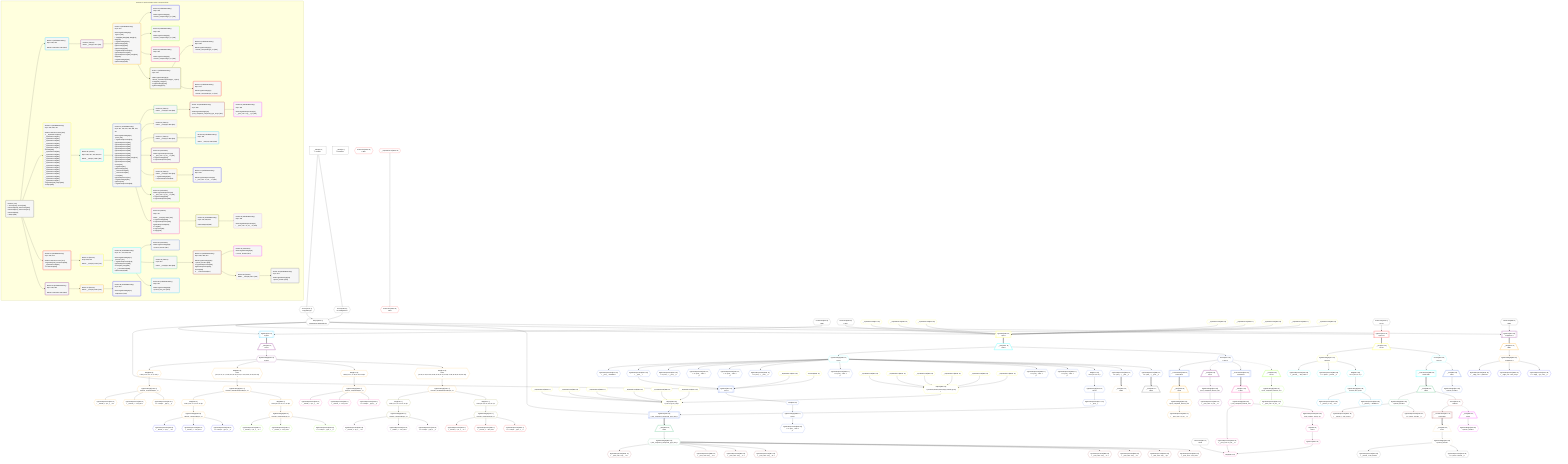 %%{init: {'themeVariables': { 'fontSize': '12px'}}}%%
graph TD
    classDef path fill:#eee,stroke:#000,color:#000
    classDef plan fill:#fff,stroke-width:1px,color:#000
    classDef itemplan fill:#fff,stroke-width:2px,color:#000
    classDef unbatchedplan fill:#dff,stroke-width:1px,color:#000
    classDef sideeffectplan fill:#fcc,stroke-width:2px,color:#000
    classDef bucket fill:#f6f6f6,color:#000,stroke-width:2px,text-align:left


    %% define steps
    __Value3["__Value[3∈0]<br />ᐸcontextᐳ"]:::plan
    __Value5["__Value[5∈0]<br />ᐸrootValueᐳ"]:::plan
    Access197{{"Access[197∈0]<br />ᐸ3.pgSettingsᐳ"}}:::plan
    Access198{{"Access[198∈0]<br />ᐸ3.withPgClientᐳ"}}:::plan
    Object199{{"Object[199∈0]<br />ᐸ{pgSettings,withPgClient}ᐳ"}}:::plan
    Connection200{{"Connection[200∈0]<br />ᐸ196ᐳ"}}:::plan
    PgSelect201[["PgSelect[201∈1]<br />ᐸtypesᐳ"]]:::plan
    __Item202[/"__Item[202∈2]<br />ᐸ201ᐳ"\]:::itemplan
    PgSelectSingle203{{"PgSelectSingle[203∈2]<br />ᐸtypesᐳ"}}:::plan
    Map558{{"Map[558∈3]<br />ᐸ203:{”0”:0,”1”:1,”2”:2,”3”:3}ᐳ"}}:::plan
    PgSelectSingle210{{"PgSelectSingle[210∈3]<br />ᐸfrmcdc_compoundType_1ᐳ"}}:::plan
    PgClassExpression211{{"PgClassExpression[211∈3]<br />ᐸ__frmcdc_c...pe_1__.”a”ᐳ"}}:::plan
    PgClassExpression212{{"PgClassExpression[212∈3]<br />ᐸ__frmcdc_c....”foo_bar”ᐳ"}}:::plan
    PgClassExpression214{{"PgClassExpression[214∈3]<br />ᐸ”c”.”compo..._type_1__)ᐳ"}}:::plan
    Map568{{"Map[568∈3]<br />ᐸ203:{”0”:5,”1”:6,”2”:7,”3”:8,”4”:9,”5”:10,”6”:11,”7”:12,”8”:13,”9”:14,”10”:15}ᐳ"}}:::plan
    PgSelectSingle221{{"PgSelectSingle[221∈3]<br />ᐸfrmcdc_nestedCompoundType_1ᐳ"}}:::plan
    Map562{{"Map[562∈3]<br />ᐸ221:{”0”:0,”1”:1,”2”:2,”3”:3}ᐳ"}}:::plan
    PgSelectSingle228{{"PgSelectSingle[228∈3]<br />ᐸfrmcdc_compoundType_1ᐳ"}}:::plan
    PgClassExpression229{{"PgClassExpression[229∈4]<br />ᐸ__frmcdc_c...pe_1__.”a”ᐳ"}}:::plan
    PgClassExpression230{{"PgClassExpression[230∈4]<br />ᐸ__frmcdc_c....”foo_bar”ᐳ"}}:::plan
    PgClassExpression232{{"PgClassExpression[232∈4]<br />ᐸ”c”.”compo..._type_1__)ᐳ"}}:::plan
    Map565{{"Map[565∈3]<br />ᐸ221:{”0”:5,”1”:6,”2”:7,”3”:8}ᐳ"}}:::plan
    PgSelectSingle239{{"PgSelectSingle[239∈3]<br />ᐸfrmcdc_compoundType_1ᐳ"}}:::plan
    PgClassExpression240{{"PgClassExpression[240∈5]<br />ᐸ__frmcdc_c...pe_1__.”a”ᐳ"}}:::plan
    PgClassExpression241{{"PgClassExpression[241∈5]<br />ᐸ__frmcdc_c....”foo_bar”ᐳ"}}:::plan
    PgClassExpression243{{"PgClassExpression[243∈5]<br />ᐸ”c”.”compo..._type_1__)ᐳ"}}:::plan
    Map571{{"Map[571∈3]<br />ᐸ203:{”0”:17,”1”:18,”2”:19,”3”:20}ᐳ"}}:::plan
    PgSelectSingle250{{"PgSelectSingle[250∈3]<br />ᐸfrmcdc_compoundType_1ᐳ"}}:::plan
    PgClassExpression251{{"PgClassExpression[251∈6]<br />ᐸ__frmcdc_c...pe_1__.”a”ᐳ"}}:::plan
    PgClassExpression252{{"PgClassExpression[252∈6]<br />ᐸ__frmcdc_c....”foo_bar”ᐳ"}}:::plan
    PgClassExpression254{{"PgClassExpression[254∈6]<br />ᐸ”c”.”compo..._type_1__)ᐳ"}}:::plan
    Map579{{"Map[579∈3]<br />ᐸ203:{”0”:22,”1”:23,”2”:24,”3”:25,”4”:26,”5”:27,”6”:28,”7”:29,”8”:30,”9”:31,”10”:32}ᐳ"}}:::plan
    PgSelectSingle261{{"PgSelectSingle[261∈3]<br />ᐸfrmcdc_nestedCompoundType_1ᐳ"}}:::plan
    Map575{{"Map[575∈7]<br />ᐸ261:{”0”:0,”1”:1,”2”:2,”3”:3}ᐳ"}}:::plan
    PgSelectSingle268{{"PgSelectSingle[268∈7]<br />ᐸfrmcdc_compoundType_1ᐳ"}}:::plan
    PgClassExpression269{{"PgClassExpression[269∈8]<br />ᐸ__frmcdc_c...pe_1__.”a”ᐳ"}}:::plan
    PgClassExpression270{{"PgClassExpression[270∈8]<br />ᐸ__frmcdc_c....”foo_bar”ᐳ"}}:::plan
    PgClassExpression272{{"PgClassExpression[272∈8]<br />ᐸ”c”.”compo..._type_1__)ᐳ"}}:::plan
    Map577{{"Map[577∈7]<br />ᐸ261:{”0”:4,”1”:5,”2”:6,”3”:7}ᐳ"}}:::plan
    PgSelectSingle279{{"PgSelectSingle[279∈7]<br />ᐸfrmcdc_compoundType_1ᐳ"}}:::plan
    PgClassExpression280{{"PgClassExpression[280∈9]<br />ᐸ__frmcdc_c...pe_1__.”a”ᐳ"}}:::plan
    PgClassExpression281{{"PgClassExpression[281∈9]<br />ᐸ__frmcdc_c....”foo_bar”ᐳ"}}:::plan
    PgClassExpression283{{"PgClassExpression[283∈9]<br />ᐸ”c”.”compo..._type_1__)ᐳ"}}:::plan
    Connection308{{"Connection[308∈0]<br />ᐸ304ᐳ"}}:::plan
    __InputStaticLeaf317{{"__InputStaticLeaf[317∈10]"}}:::plan
    __InputStaticLeaf321{{"__InputStaticLeaf[321∈10]"}}:::plan
    __InputStaticLeaf322{{"__InputStaticLeaf[322∈10]"}}:::plan
    __InputStaticLeaf329{{"__InputStaticLeaf[329∈10]"}}:::plan
    __InputStaticLeaf333{{"__InputStaticLeaf[333∈10]"}}:::plan
    __InputStaticLeaf334{{"__InputStaticLeaf[334∈10]"}}:::plan
    __InputStaticLeaf349{{"__InputStaticLeaf[349∈10]"}}:::plan
    __InputStaticLeaf350{{"__InputStaticLeaf[350∈10]"}}:::plan
    PgSelect309[["PgSelect[309∈10]<br />ᐸpostᐳ"]]:::plan
    __Item310[/"__Item[310∈11]<br />ᐸ309ᐳ"\]:::itemplan
    PgSelectSingle311{{"PgSelectSingle[311∈11]<br />ᐸpostᐳ"}}:::plan
    PgClassExpression312{{"PgClassExpression[312∈12]<br />ᐸ__post__.”headline”ᐳ"}}:::plan
    PgClassExpression315{{"PgClassExpression[315∈12]<br />ᐸ__post__ᐳ"}}:::plan
    PgClassExpression316{{"PgClassExpression[316∈12]<br />ᐸ”a”.”post_...(__post__)ᐳ"}}:::plan
    PgClassExpression320{{"PgClassExpression[320∈12]<br />ᐸ”a”.”post_...lder! */<br />)ᐳ"}}:::plan
    PgClassExpression324{{"PgClassExpression[324∈12]<br />ᐸ”a”.”post_...lder! */<br />)ᐳ"}}:::plan
    PgClassExpression328{{"PgClassExpression[328∈12]<br />ᐸ”a”.”post_...(__post__)ᐳ"}}:::plan
    PgClassExpression332{{"PgClassExpression[332∈12]<br />ᐸ”a”.”post_...lder! */<br />)ᐳ"}}:::plan
    PgClassExpression336{{"PgClassExpression[336∈12]<br />ᐸ”a”.”post_...lder! */<br />)ᐳ"}}:::plan
    __InputStaticLeaf337{{"__InputStaticLeaf[337∈10]"}}:::plan
    Constant339{{"Constant[339∈10]"}}:::plan
    PgSelect341[["PgSelect[341∈12]<br />ᐸpostᐳ"]]:::plan
    First345{{"First[345∈12]"}}:::plan
    PgSelectSingle346{{"PgSelectSingle[346∈12]<br />ᐸpostᐳ"}}:::plan
    PgClassExpression348{{"PgClassExpression[348∈12]<br />ᐸ”a”.”post_...lder! */<br />)ᐳ"}}:::plan
    PgClassExpression352{{"PgClassExpression[352∈12]<br />ᐸ”a”.”post_...lder! */<br />)ᐳ"}}:::plan
    __InputStaticLeaf354{{"__InputStaticLeaf[354∈10]"}}:::plan
    __InputStaticLeaf355{{"__InputStaticLeaf[355∈10]"}}:::plan
    __InputStaticLeaf356{{"__InputStaticLeaf[356∈10]"}}:::plan
    __InputStaticLeaf358{{"__InputStaticLeaf[358∈10]"}}:::plan
    __InputStaticLeaf359{{"__InputStaticLeaf[359∈10]"}}:::plan
    __InputStaticLeaf361{{"__InputStaticLeaf[361∈10]"}}:::plan
    __InputStaticLeaf362{{"__InputStaticLeaf[362∈10]"}}:::plan
    __InputStaticLeaf363{{"__InputStaticLeaf[363∈10]"}}:::plan
    __InputStaticLeaf364{{"__InputStaticLeaf[364∈10]"}}:::plan
    __InputStaticLeaf365{{"__InputStaticLeaf[365∈10]"}}:::plan
    __InputStaticLeaf366{{"__InputStaticLeaf[366∈10]"}}:::plan
    __InputStaticLeaf367{{"__InputStaticLeaf[367∈10]"}}:::plan
    Object369{{"Object[369∈10]<br />ᐸ{seconds,minutes,hours,days,months,years}ᐳ"}}:::plan
    Object368{{"Object[368∈10]<br />ᐸ{a,b,c,e,f,g,foo_bar}ᐳ"}}:::plan
    Map573{{"Map[573∈12]<br />ᐸ311:{”0”:3,”1”:4}ᐳ"}}:::plan
    PgSelectSingle376{{"PgSelectSingle[376∈12]<br />ᐸpostᐳ"}}:::plan
    PgClassExpression377{{"PgClassExpression[377∈12]<br />ᐸ__post__ᐳ"}}:::plan
    PgSelect378[["PgSelect[378∈12]<br />ᐸpost_computed_compound_type_arrayᐳ"]]:::plan
    __Item382[/"__Item[382∈13]<br />ᐸ378ᐳ"\]:::itemplan
    PgSelectSingle383{{"PgSelectSingle[383∈13]<br />ᐸpost_computed_compound_type_arrayᐳ"}}:::plan
    PgClassExpression384{{"PgClassExpression[384∈14]<br />ᐸ__post_com...rray__.”a”ᐳ"}}:::plan
    PgClassExpression385{{"PgClassExpression[385∈14]<br />ᐸ__post_com...rray__.”b”ᐳ"}}:::plan
    PgClassExpression386{{"PgClassExpression[386∈14]<br />ᐸ__post_com...rray__.”c”ᐳ"}}:::plan
    PgClassExpression387{{"PgClassExpression[387∈14]<br />ᐸ__post_com...rray__.”d”ᐳ"}}:::plan
    PgClassExpression388{{"PgClassExpression[388∈14]<br />ᐸ__post_com...rray__.”e”ᐳ"}}:::plan
    PgClassExpression389{{"PgClassExpression[389∈14]<br />ᐸ__post_com...rray__.”f”ᐳ"}}:::plan
    PgClassExpression390{{"PgClassExpression[390∈14]<br />ᐸ__post_com...rray__.”g”ᐳ"}}:::plan
    PgClassExpression394{{"PgClassExpression[394∈14]<br />ᐸ__post_com....”foo_bar”ᐳ"}}:::plan
    PgClassExpression396{{"PgClassExpression[396∈12]<br />ᐸ”a”.”post_...(__post__)ᐳ"}}:::plan
    __Item397[/"__Item[397∈16]<br />ᐸ396ᐳ"\]:::itemplan
    PgClassExpression399{{"PgClassExpression[399∈12]<br />ᐸ”a”.”post_...(__post__)ᐳ"}}:::plan
    __Item400[/"__Item[400∈17]<br />ᐸ399ᐳ"\]:::itemplan
    Connection417{{"Connection[417∈0]<br />ᐸ413ᐳ"}}:::plan
    Access570{{"Access[570∈12]<br />ᐸ310.0ᐳ"}}:::plan
    __ListTransform419[["__ListTransform[419∈12]<br />ᐸeach:418ᐳ"]]:::plan
    __Item420[/"__Item[420∈19]<br />ᐸ570ᐳ"\]:::itemplan
    PgSelectSingle421{{"PgSelectSingle[421∈19]<br />ᐸpost_computed_interval_setᐳ"}}:::plan
    PgClassExpression422{{"PgClassExpression[422∈19]<br />ᐸ__post_com...al_set__.vᐳ"}}:::plan
    __Item423[/"__Item[423∈20]<br />ᐸ419ᐳ"\]:::itemplan
    PgSelectSingle424{{"PgSelectSingle[424∈20]<br />ᐸpost_computed_interval_setᐳ"}}:::plan
    PgClassExpression425{{"PgClassExpression[425∈20]<br />ᐸ__post_com...al_set__.vᐳ"}}:::plan
    __ListTransform433[["__ListTransform[433∈12]<br />ᐸeach:432ᐳ"]]:::plan
    __Item434[/"__Item[434∈22]<br />ᐸ570ᐳ"\]:::itemplan
    PgSelectSingle435{{"PgSelectSingle[435∈22]<br />ᐸpost_computed_interval_setᐳ"}}:::plan
    PgClassExpression436{{"PgClassExpression[436∈22]<br />ᐸ__post_com...al_set__.vᐳ"}}:::plan
    __Item437[/"__Item[437∈23]<br />ᐸ433ᐳ"\]:::itemplan
    PgSelectSingle438{{"PgSelectSingle[438∈23]<br />ᐸpost_computed_interval_setᐳ"}}:::plan
    PgClassExpression439{{"PgClassExpression[439∈23]<br />ᐸ__post_com...al_set__.vᐳ"}}:::plan
    PgClassExpression442{{"PgClassExpression[442∈23]<br />ᐸrow_number...tion by 1)ᐳ"}}:::plan
    List443{{"List[443∈23]<br />ᐸ442ᐳ"}}:::plan
    PgCursor441{{"PgCursor[441∈23]"}}:::plan
    Edge440{{"Edge[440∈23]"}}:::plan
    Connection474{{"Connection[474∈0]<br />ᐸ470ᐳ"}}:::plan
    PgSelect475[["PgSelect[475∈26]<br />ᐸpersonᐳ"]]:::plan
    __Item476[/"__Item[476∈27]<br />ᐸ475ᐳ"\]:::itemplan
    PgSelectSingle477{{"PgSelectSingle[477∈27]<br />ᐸpersonᐳ"}}:::plan
    PgClassExpression478{{"PgClassExpression[478∈28]<br />ᐸ__person__...full_name”ᐳ"}}:::plan
    PgClassExpression480{{"PgClassExpression[480∈28]<br />ᐸ”c”.”perso..._person__)ᐳ"}}:::plan
    Connection493{{"Connection[493∈26]<br />ᐸ489ᐳ"}}:::plan
    Access567{{"Access[567∈28]<br />ᐸ476.2ᐳ"}}:::plan
    __ListTransform495[["__ListTransform[495∈28]<br />ᐸeach:494ᐳ"]]:::plan
    __Item496[/"__Item[496∈29]<br />ᐸ567ᐳ"\]:::itemplan
    PgSelectSingle497{{"PgSelectSingle[497∈29]<br />ᐸperson_friendsᐳ"}}:::plan
    __Item498[/"__Item[498∈30]<br />ᐸ495ᐳ"\]:::itemplan
    PgSelectSingle499{{"PgSelectSingle[499∈30]<br />ᐸperson_friendsᐳ"}}:::plan
    PgClassExpression500{{"PgClassExpression[500∈31]<br />ᐸ__person_f...full_name”ᐳ"}}:::plan
    PgClassExpression502{{"PgClassExpression[502∈31]<br />ᐸ”c”.”perso...friends__)ᐳ"}}:::plan
    __InputStaticLeaf503{{"__InputStaticLeaf[503∈26]"}}:::plan
    Connection515{{"Connection[515∈26]<br />ᐸ511ᐳ"}}:::plan
    Access564{{"Access[564∈31]<br />ᐸ498.0ᐳ"}}:::plan
    __ListTransform517[["__ListTransform[517∈31]<br />ᐸeach:516ᐳ"]]:::plan
    __Item518[/"__Item[518∈32]<br />ᐸ564ᐳ"\]:::itemplan
    PgSelectSingle519{{"PgSelectSingle[519∈32]<br />ᐸperson_friendsᐳ"}}:::plan
    __Item520[/"__Item[520∈33]<br />ᐸ517ᐳ"\]:::itemplan
    PgSelectSingle521{{"PgSelectSingle[521∈33]<br />ᐸperson_friendsᐳ"}}:::plan
    PgClassExpression522{{"PgClassExpression[522∈34]<br />ᐸ__person_f...full_name”ᐳ"}}:::plan
    PgClassExpression524{{"PgClassExpression[524∈34]<br />ᐸ”c”.”perso...friends__)ᐳ"}}:::plan
    Map560{{"Map[560∈28]<br />ᐸ477:{”0”:0,”1”:1}ᐳ"}}:::plan
    PgSelectSingle531{{"PgSelectSingle[531∈28]<br />ᐸperson_first_postᐳ"}}:::plan
    PgClassExpression532{{"PgClassExpression[532∈35]<br />ᐸ__person_f...ost__.”id”ᐳ"}}:::plan
    PgClassExpression533{{"PgClassExpression[533∈35]<br />ᐸ__person_f...”headline”ᐳ"}}:::plan
    Connection550{{"Connection[550∈0]<br />ᐸ546ᐳ"}}:::plan
    PgSelect551[["PgSelect[551∈36]<br />ᐸedgeCaseᐳ"]]:::plan
    __Item552[/"__Item[552∈37]<br />ᐸ551ᐳ"\]:::itemplan
    PgSelectSingle553{{"PgSelectSingle[553∈37]<br />ᐸedgeCaseᐳ"}}:::plan
    PgClassExpression554{{"PgClassExpression[554∈38]<br />ᐸ__edge_cas...s_default”ᐳ"}}:::plan
    PgClassExpression555{{"PgClassExpression[555∈38]<br />ᐸ__edge_cas...cast_easy”ᐳ"}}:::plan
    PgClassExpression557{{"PgClassExpression[557∈38]<br />ᐸ”c”.”edge_...ge_case__)ᐳ"}}:::plan

    %% plan dependencies
    __Value3 --> Access197
    __Value3 --> Access198
    Access197 & Access198 --> Object199
    Object199 & Connection200 --> PgSelect201
    PgSelect201 ==> __Item202
    __Item202 --> PgSelectSingle203
    PgSelectSingle203 --> Map558
    Map558 --> PgSelectSingle210
    PgSelectSingle210 --> PgClassExpression211
    PgSelectSingle210 --> PgClassExpression212
    PgSelectSingle210 --> PgClassExpression214
    PgSelectSingle203 --> Map568
    Map568 --> PgSelectSingle221
    PgSelectSingle221 --> Map562
    Map562 --> PgSelectSingle228
    PgSelectSingle228 --> PgClassExpression229
    PgSelectSingle228 --> PgClassExpression230
    PgSelectSingle228 --> PgClassExpression232
    PgSelectSingle221 --> Map565
    Map565 --> PgSelectSingle239
    PgSelectSingle239 --> PgClassExpression240
    PgSelectSingle239 --> PgClassExpression241
    PgSelectSingle239 --> PgClassExpression243
    PgSelectSingle203 --> Map571
    Map571 --> PgSelectSingle250
    PgSelectSingle250 --> PgClassExpression251
    PgSelectSingle250 --> PgClassExpression252
    PgSelectSingle250 --> PgClassExpression254
    PgSelectSingle203 --> Map579
    Map579 --> PgSelectSingle261
    PgSelectSingle261 --> Map575
    Map575 --> PgSelectSingle268
    PgSelectSingle268 --> PgClassExpression269
    PgSelectSingle268 --> PgClassExpression270
    PgSelectSingle268 --> PgClassExpression272
    PgSelectSingle261 --> Map577
    Map577 --> PgSelectSingle279
    PgSelectSingle279 --> PgClassExpression280
    PgSelectSingle279 --> PgClassExpression281
    PgSelectSingle279 --> PgClassExpression283
    Object199 & Connection308 & __InputStaticLeaf317 & __InputStaticLeaf321 & __InputStaticLeaf322 & __InputStaticLeaf329 & __InputStaticLeaf333 & __InputStaticLeaf334 & __InputStaticLeaf349 & __InputStaticLeaf350 --> PgSelect309
    PgSelect309 ==> __Item310
    __Item310 --> PgSelectSingle311
    PgSelectSingle311 --> PgClassExpression312
    PgSelectSingle311 --> PgClassExpression315
    PgSelectSingle311 --> PgClassExpression316
    PgSelectSingle311 --> PgClassExpression320
    PgSelectSingle311 --> PgClassExpression324
    PgSelectSingle311 --> PgClassExpression328
    PgSelectSingle311 --> PgClassExpression332
    PgSelectSingle311 --> PgClassExpression336
    Object199 & PgClassExpression315 & __InputStaticLeaf337 & Constant339 --> PgSelect341
    PgSelect341 --> First345
    First345 --> PgSelectSingle346
    PgSelectSingle346 --> PgClassExpression348
    PgSelectSingle311 --> PgClassExpression352
    __InputStaticLeaf361 & __InputStaticLeaf362 & __InputStaticLeaf363 & __InputStaticLeaf364 & __InputStaticLeaf365 & __InputStaticLeaf366 --> Object369
    __InputStaticLeaf354 & __InputStaticLeaf355 & __InputStaticLeaf356 & __InputStaticLeaf358 & __InputStaticLeaf359 & Object369 & __InputStaticLeaf367 --> Object368
    PgSelectSingle311 --> Map573
    Map573 --> PgSelectSingle376
    PgSelectSingle376 --> PgClassExpression377
    Object199 & PgClassExpression377 & Object368 --> PgSelect378
    PgSelect378 ==> __Item382
    __Item382 --> PgSelectSingle383
    PgSelectSingle383 --> PgClassExpression384
    PgSelectSingle383 --> PgClassExpression385
    PgSelectSingle383 --> PgClassExpression386
    PgSelectSingle383 --> PgClassExpression387
    PgSelectSingle383 --> PgClassExpression388
    PgSelectSingle383 --> PgClassExpression389
    PgSelectSingle383 --> PgClassExpression390
    PgSelectSingle383 --> PgClassExpression394
    PgSelectSingle311 --> PgClassExpression396
    PgClassExpression396 ==> __Item397
    PgSelectSingle311 --> PgClassExpression399
    PgClassExpression399 ==> __Item400
    __Item310 --> Access570
    Access570 --> __ListTransform419
    Access570 -.-> __Item420
    __Item420 --> PgSelectSingle421
    PgSelectSingle421 --> PgClassExpression422
    __ListTransform419 ==> __Item423
    __Item423 --> PgSelectSingle424
    PgSelectSingle424 --> PgClassExpression425
    Access570 --> __ListTransform433
    Access570 -.-> __Item434
    __Item434 --> PgSelectSingle435
    PgSelectSingle435 --> PgClassExpression436
    __ListTransform433 ==> __Item437
    __Item437 --> PgSelectSingle438
    PgSelectSingle438 --> PgClassExpression439
    PgSelectSingle438 --> PgClassExpression442
    PgClassExpression442 --> List443
    List443 --> PgCursor441
    PgClassExpression439 & PgCursor441 & Connection417 --> Edge440
    Object199 & Connection474 --> PgSelect475
    PgSelect475 ==> __Item476
    __Item476 --> PgSelectSingle477
    PgSelectSingle477 --> PgClassExpression478
    PgSelectSingle477 --> PgClassExpression480
    __Item476 --> Access567
    Access567 --> __ListTransform495
    Access567 -.-> __Item496
    __Item496 --> PgSelectSingle497
    __ListTransform495 ==> __Item498
    __Item498 --> PgSelectSingle499
    PgSelectSingle499 --> PgClassExpression500
    PgSelectSingle499 --> PgClassExpression502
    __InputStaticLeaf503 --> Connection515
    __Item498 --> Access564
    Access564 --> __ListTransform517
    Access564 -.-> __Item518
    __Item518 --> PgSelectSingle519
    __ListTransform517 ==> __Item520
    __Item520 --> PgSelectSingle521
    PgSelectSingle521 --> PgClassExpression522
    PgSelectSingle521 --> PgClassExpression524
    PgSelectSingle477 --> Map560
    Map560 --> PgSelectSingle531
    PgSelectSingle531 --> PgClassExpression532
    PgSelectSingle531 --> PgClassExpression533
    Object199 & Connection550 --> PgSelect551
    PgSelect551 ==> __Item552
    __Item552 --> PgSelectSingle553
    PgSelectSingle553 --> PgClassExpression554
    PgSelectSingle553 --> PgClassExpression555
    PgSelectSingle553 --> PgClassExpression557

    subgraph "Buckets for queries/v4/procedure-computed-fields"
    Bucket0("Bucket 0 (root)<br />1: Access[197], Access[198], Connection[200], Connection[308], Connection[417], Connection[474], Connection[550]<br />2: Object[199]"):::bucket
    classDef bucket0 stroke:#696969
    class Bucket0,__Value3,__Value5,Access197,Access198,Object199,Connection200,Connection308,Connection417,Connection474,Connection550 bucket0
    Bucket1("Bucket 1 (nullableBoundary)<br />Deps: 199, 200<br /><br />ROOT Connectionᐸ196ᐳ[200]"):::bucket
    classDef bucket1 stroke:#00bfff
    class Bucket1,PgSelect201 bucket1
    Bucket2("Bucket 2 (listItem)<br />ROOT __Item{2}ᐸ201ᐳ[202]"):::bucket
    classDef bucket2 stroke:#7f007f
    class Bucket2,__Item202,PgSelectSingle203 bucket2
    Bucket3("Bucket 3 (nullableBoundary)<br />Deps: 203<br /><br />ROOT PgSelectSingle{2}ᐸtypesᐳ[203]<br />1: Map[558], Map[568], Map[571], Map[579]<br />2: PgSelectSingle[210], PgSelectSingle[221], PgSelectSingle[250], PgSelectSingle[261]<br />3: PgClassExpression[211], PgClassExpression[212], PgClassExpression[214], Map[562], Map[565]<br />4: PgSelectSingle[228], PgSelectSingle[239]"):::bucket
    classDef bucket3 stroke:#ffa500
    class Bucket3,PgSelectSingle210,PgClassExpression211,PgClassExpression212,PgClassExpression214,PgSelectSingle221,PgSelectSingle228,PgSelectSingle239,PgSelectSingle250,PgSelectSingle261,Map558,Map562,Map565,Map568,Map571,Map579 bucket3
    Bucket4("Bucket 4 (nullableBoundary)<br />Deps: 228<br /><br />ROOT PgSelectSingle{3}ᐸfrmcdc_compoundType_1ᐳ[228]"):::bucket
    classDef bucket4 stroke:#0000ff
    class Bucket4,PgClassExpression229,PgClassExpression230,PgClassExpression232 bucket4
    Bucket5("Bucket 5 (nullableBoundary)<br />Deps: 239<br /><br />ROOT PgSelectSingle{3}ᐸfrmcdc_compoundType_1ᐳ[239]"):::bucket
    classDef bucket5 stroke:#7fff00
    class Bucket5,PgClassExpression240,PgClassExpression241,PgClassExpression243 bucket5
    Bucket6("Bucket 6 (nullableBoundary)<br />Deps: 250<br /><br />ROOT PgSelectSingle{3}ᐸfrmcdc_compoundType_1ᐳ[250]"):::bucket
    classDef bucket6 stroke:#ff1493
    class Bucket6,PgClassExpression251,PgClassExpression252,PgClassExpression254 bucket6
    Bucket7("Bucket 7 (nullableBoundary)<br />Deps: 261<br /><br />ROOT PgSelectSingle{3}ᐸfrmcdc_nestedCompoundType_1ᐳ[261]<br />1: Map[575], Map[577]<br />2: PgSelectSingle[268], PgSelectSingle[279]"):::bucket
    classDef bucket7 stroke:#808000
    class Bucket7,PgSelectSingle268,PgSelectSingle279,Map575,Map577 bucket7
    Bucket8("Bucket 8 (nullableBoundary)<br />Deps: 268<br /><br />ROOT PgSelectSingle{7}ᐸfrmcdc_compoundType_1ᐳ[268]"):::bucket
    classDef bucket8 stroke:#dda0dd
    class Bucket8,PgClassExpression269,PgClassExpression270,PgClassExpression272 bucket8
    Bucket9("Bucket 9 (nullableBoundary)<br />Deps: 279<br /><br />ROOT PgSelectSingle{7}ᐸfrmcdc_compoundType_1ᐳ[279]"):::bucket
    classDef bucket9 stroke:#ff0000
    class Bucket9,PgClassExpression280,PgClassExpression281,PgClassExpression283 bucket9
    Bucket10("Bucket 10 (nullableBoundary)<br />Deps: 199, 308, 417<br /><br />ROOT Connectionᐸ304ᐳ[308]<br />1: __InputStaticLeaf[317], __InputStaticLeaf[321], __InputStaticLeaf[322], __InputStaticLeaf[329], __InputStaticLeaf[333], __InputStaticLeaf[334], __InputStaticLeaf[337], Constant[339], __InputStaticLeaf[349], __InputStaticLeaf[350], __InputStaticLeaf[354], __InputStaticLeaf[355], __InputStaticLeaf[356], __InputStaticLeaf[358], __InputStaticLeaf[359], __InputStaticLeaf[361], __InputStaticLeaf[362], __InputStaticLeaf[363], __InputStaticLeaf[364], __InputStaticLeaf[365], __InputStaticLeaf[366], __InputStaticLeaf[367]<br />2: PgSelect[309], Object[369]<br />3: Object[368]"):::bucket
    classDef bucket10 stroke:#ffff00
    class Bucket10,PgSelect309,__InputStaticLeaf317,__InputStaticLeaf321,__InputStaticLeaf322,__InputStaticLeaf329,__InputStaticLeaf333,__InputStaticLeaf334,__InputStaticLeaf337,Constant339,__InputStaticLeaf349,__InputStaticLeaf350,__InputStaticLeaf354,__InputStaticLeaf355,__InputStaticLeaf356,__InputStaticLeaf358,__InputStaticLeaf359,__InputStaticLeaf361,__InputStaticLeaf362,__InputStaticLeaf363,__InputStaticLeaf364,__InputStaticLeaf365,__InputStaticLeaf366,__InputStaticLeaf367,Object368,Object369 bucket10
    Bucket11("Bucket 11 (listItem)<br />Deps: 199, 337, 339, 368, 417<br /><br />ROOT __Item{11}ᐸ309ᐳ[310]"):::bucket
    classDef bucket11 stroke:#00ffff
    class Bucket11,__Item310,PgSelectSingle311 bucket11
    Bucket12("Bucket 12 (nullableBoundary)<br />Deps: 311, 199, 337, 339, 368, 310, 417<br /><br />ROOT PgSelectSingle{11}ᐸpostᐳ[311]<br />1: PgClassExpression[312], PgClassExpression[315], PgClassExpression[316], PgClassExpression[320], PgClassExpression[324], PgClassExpression[328], PgClassExpression[332], PgClassExpression[336], PgClassExpression[352], Map[573], PgClassExpression[396], PgClassExpression[399], Access[570]<br />2: PgSelect[341], PgSelectSingle[376], __ListTransform[419], __ListTransform[433]<br />3: First[345], PgClassExpression[377]<br />4: PgSelectSingle[346], PgSelect[378]<br />5: PgClassExpression[348]"):::bucket
    classDef bucket12 stroke:#4169e1
    class Bucket12,PgClassExpression312,PgClassExpression315,PgClassExpression316,PgClassExpression320,PgClassExpression324,PgClassExpression328,PgClassExpression332,PgClassExpression336,PgSelect341,First345,PgSelectSingle346,PgClassExpression348,PgClassExpression352,PgSelectSingle376,PgClassExpression377,PgSelect378,PgClassExpression396,PgClassExpression399,__ListTransform419,__ListTransform433,Access570,Map573 bucket12
    Bucket13("Bucket 13 (listItem)<br />ROOT __Item{13}ᐸ378ᐳ[382]"):::bucket
    classDef bucket13 stroke:#3cb371
    class Bucket13,__Item382,PgSelectSingle383 bucket13
    Bucket14("Bucket 14 (nullableBoundary)<br />Deps: 383<br /><br />ROOT PgSelectSingle{13}ᐸpost_computed_compound_type_arrayᐳ[383]"):::bucket
    classDef bucket14 stroke:#a52a2a
    class Bucket14,PgClassExpression384,PgClassExpression385,PgClassExpression386,PgClassExpression387,PgClassExpression388,PgClassExpression389,PgClassExpression390,PgClassExpression394 bucket14
    Bucket15("Bucket 15 (nullableBoundary)<br />Deps: 390<br /><br />ROOT PgClassExpression{14}ᐸ__post_com...rray__.”g”ᐳ[390]"):::bucket
    classDef bucket15 stroke:#ff00ff
    class Bucket15 bucket15
    Bucket16("Bucket 16 (listItem)<br />ROOT __Item{16}ᐸ396ᐳ[397]"):::bucket
    classDef bucket16 stroke:#f5deb3
    class Bucket16,__Item397 bucket16
    Bucket17("Bucket 17 (listItem)<br />ROOT __Item{17}ᐸ399ᐳ[400]"):::bucket
    classDef bucket17 stroke:#696969
    class Bucket17,__Item400 bucket17
    Bucket18("Bucket 18 (nullableBoundary)<br />Deps: 400<br /><br />ROOT __Item{17}ᐸ399ᐳ[400]"):::bucket
    classDef bucket18 stroke:#00bfff
    class Bucket18 bucket18
    Bucket19("Bucket 19 (subroutine)<br />ROOT PgClassExpression{19}ᐸ__post_com...al_set__.vᐳ[422]<br />1: PgSelectSingle[421]<br />2: PgClassExpression[422]"):::bucket
    classDef bucket19 stroke:#7f007f
    class Bucket19,__Item420,PgSelectSingle421,PgClassExpression422 bucket19
    Bucket20("Bucket 20 (listItem)<br />ROOT __Item{20}ᐸ419ᐳ[423]<br />1: PgSelectSingle[424]<br />2: PgClassExpression[425]"):::bucket
    classDef bucket20 stroke:#ffa500
    class Bucket20,__Item423,PgSelectSingle424,PgClassExpression425 bucket20
    Bucket21("Bucket 21 (nullableBoundary)<br />Deps: 425<br /><br />ROOT PgClassExpression{20}ᐸ__post_com...al_set__.vᐳ[425]"):::bucket
    classDef bucket21 stroke:#0000ff
    class Bucket21 bucket21
    Bucket22("Bucket 22 (subroutine)<br />ROOT PgClassExpression{22}ᐸ__post_com...al_set__.vᐳ[436]<br />1: PgSelectSingle[435]<br />2: PgClassExpression[436]"):::bucket
    classDef bucket22 stroke:#7fff00
    class Bucket22,__Item434,PgSelectSingle435,PgClassExpression436 bucket22
    Bucket23("Bucket 23 (listItem)<br />Deps: 417<br /><br />ROOT __Item{23}ᐸ433ᐳ[437]<br />1: PgSelectSingle[438]<br />2: PgClassExpression[439], PgClassExpression[442]<br />3: List[443]<br />4: PgCursor[441]<br />5: Edge[440]"):::bucket
    classDef bucket23 stroke:#ff1493
    class Bucket23,__Item437,PgSelectSingle438,PgClassExpression439,Edge440,PgCursor441,PgClassExpression442,List443 bucket23
    Bucket24("Bucket 24 (nullableBoundary)<br />Deps: 440, 439, 441<br /><br />ROOT Edge{23}[440]"):::bucket
    classDef bucket24 stroke:#808000
    class Bucket24 bucket24
    Bucket25("Bucket 25 (nullableBoundary)<br />Deps: 439<br /><br />ROOT PgClassExpression{23}ᐸ__post_com...al_set__.vᐳ[439]"):::bucket
    classDef bucket25 stroke:#dda0dd
    class Bucket25 bucket25
    Bucket26("Bucket 26 (nullableBoundary)<br />Deps: 199, 474<br /><br />ROOT Connectionᐸ470ᐳ[474]<br />1: PgSelect[475], Connection[493], __InputStaticLeaf[503]<br />2: Connection[515]"):::bucket
    classDef bucket26 stroke:#ff0000
    class Bucket26,PgSelect475,Connection493,__InputStaticLeaf503,Connection515 bucket26
    Bucket27("Bucket 27 (listItem)<br />Deps: 493, 515<br /><br />ROOT __Item{27}ᐸ475ᐳ[476]"):::bucket
    classDef bucket27 stroke:#ffff00
    class Bucket27,__Item476,PgSelectSingle477 bucket27
    Bucket28("Bucket 28 (nullableBoundary)<br />Deps: 477, 476, 493, 515<br /><br />ROOT PgSelectSingle{27}ᐸpersonᐳ[477]<br />1: PgClassExpression[478], PgClassExpression[480], Access[567], Map[560]<br />2: __ListTransform[495], PgSelectSingle[531]"):::bucket
    classDef bucket28 stroke:#00ffff
    class Bucket28,PgClassExpression478,PgClassExpression480,__ListTransform495,PgSelectSingle531,Map560,Access567 bucket28
    Bucket29("Bucket 29 (subroutine)<br />ROOT PgSelectSingle{29}ᐸperson_friendsᐳ[497]"):::bucket
    classDef bucket29 stroke:#4169e1
    class Bucket29,__Item496,PgSelectSingle497 bucket29
    Bucket30("Bucket 30 (listItem)<br />Deps: 515<br /><br />ROOT __Item{30}ᐸ495ᐳ[498]"):::bucket
    classDef bucket30 stroke:#3cb371
    class Bucket30,__Item498,PgSelectSingle499 bucket30
    Bucket31("Bucket 31 (nullableBoundary)<br />Deps: 499, 498, 515<br /><br />ROOT PgSelectSingle{30}ᐸperson_friendsᐳ[499]<br />1: PgClassExpression[500], PgClassExpression[502], Access[564]<br />2: __ListTransform[517]"):::bucket
    classDef bucket31 stroke:#a52a2a
    class Bucket31,PgClassExpression500,PgClassExpression502,__ListTransform517,Access564 bucket31
    Bucket32("Bucket 32 (subroutine)<br />ROOT PgSelectSingle{32}ᐸperson_friendsᐳ[519]"):::bucket
    classDef bucket32 stroke:#ff00ff
    class Bucket32,__Item518,PgSelectSingle519 bucket32
    Bucket33("Bucket 33 (listItem)<br />ROOT __Item{33}ᐸ517ᐳ[520]"):::bucket
    classDef bucket33 stroke:#f5deb3
    class Bucket33,__Item520,PgSelectSingle521 bucket33
    Bucket34("Bucket 34 (nullableBoundary)<br />Deps: 521<br /><br />ROOT PgSelectSingle{33}ᐸperson_friendsᐳ[521]"):::bucket
    classDef bucket34 stroke:#696969
    class Bucket34,PgClassExpression522,PgClassExpression524 bucket34
    Bucket35("Bucket 35 (nullableBoundary)<br />Deps: 531<br /><br />ROOT PgSelectSingle{28}ᐸperson_first_postᐳ[531]"):::bucket
    classDef bucket35 stroke:#00bfff
    class Bucket35,PgClassExpression532,PgClassExpression533 bucket35
    Bucket36("Bucket 36 (nullableBoundary)<br />Deps: 199, 550<br /><br />ROOT Connectionᐸ546ᐳ[550]"):::bucket
    classDef bucket36 stroke:#7f007f
    class Bucket36,PgSelect551 bucket36
    Bucket37("Bucket 37 (listItem)<br />ROOT __Item{37}ᐸ551ᐳ[552]"):::bucket
    classDef bucket37 stroke:#ffa500
    class Bucket37,__Item552,PgSelectSingle553 bucket37
    Bucket38("Bucket 38 (nullableBoundary)<br />Deps: 553<br /><br />ROOT PgSelectSingle{37}ᐸedgeCaseᐳ[553]"):::bucket
    classDef bucket38 stroke:#0000ff
    class Bucket38,PgClassExpression554,PgClassExpression555,PgClassExpression557 bucket38
    Bucket0 --> Bucket1 & Bucket10 & Bucket26 & Bucket36
    Bucket1 --> Bucket2
    Bucket2 --> Bucket3
    Bucket3 --> Bucket4 & Bucket5 & Bucket6 & Bucket7
    Bucket7 --> Bucket8 & Bucket9
    Bucket10 --> Bucket11
    Bucket11 --> Bucket12
    Bucket12 --> Bucket13 & Bucket16 & Bucket17 & Bucket19 & Bucket20 & Bucket22 & Bucket23
    Bucket13 --> Bucket14
    Bucket14 --> Bucket15
    Bucket17 --> Bucket18
    Bucket20 --> Bucket21
    Bucket23 --> Bucket24
    Bucket24 --> Bucket25
    Bucket26 --> Bucket27
    Bucket27 --> Bucket28
    Bucket28 --> Bucket29 & Bucket30 & Bucket35
    Bucket30 --> Bucket31
    Bucket31 --> Bucket32 & Bucket33
    Bucket33 --> Bucket34
    Bucket36 --> Bucket37
    Bucket37 --> Bucket38
    end
